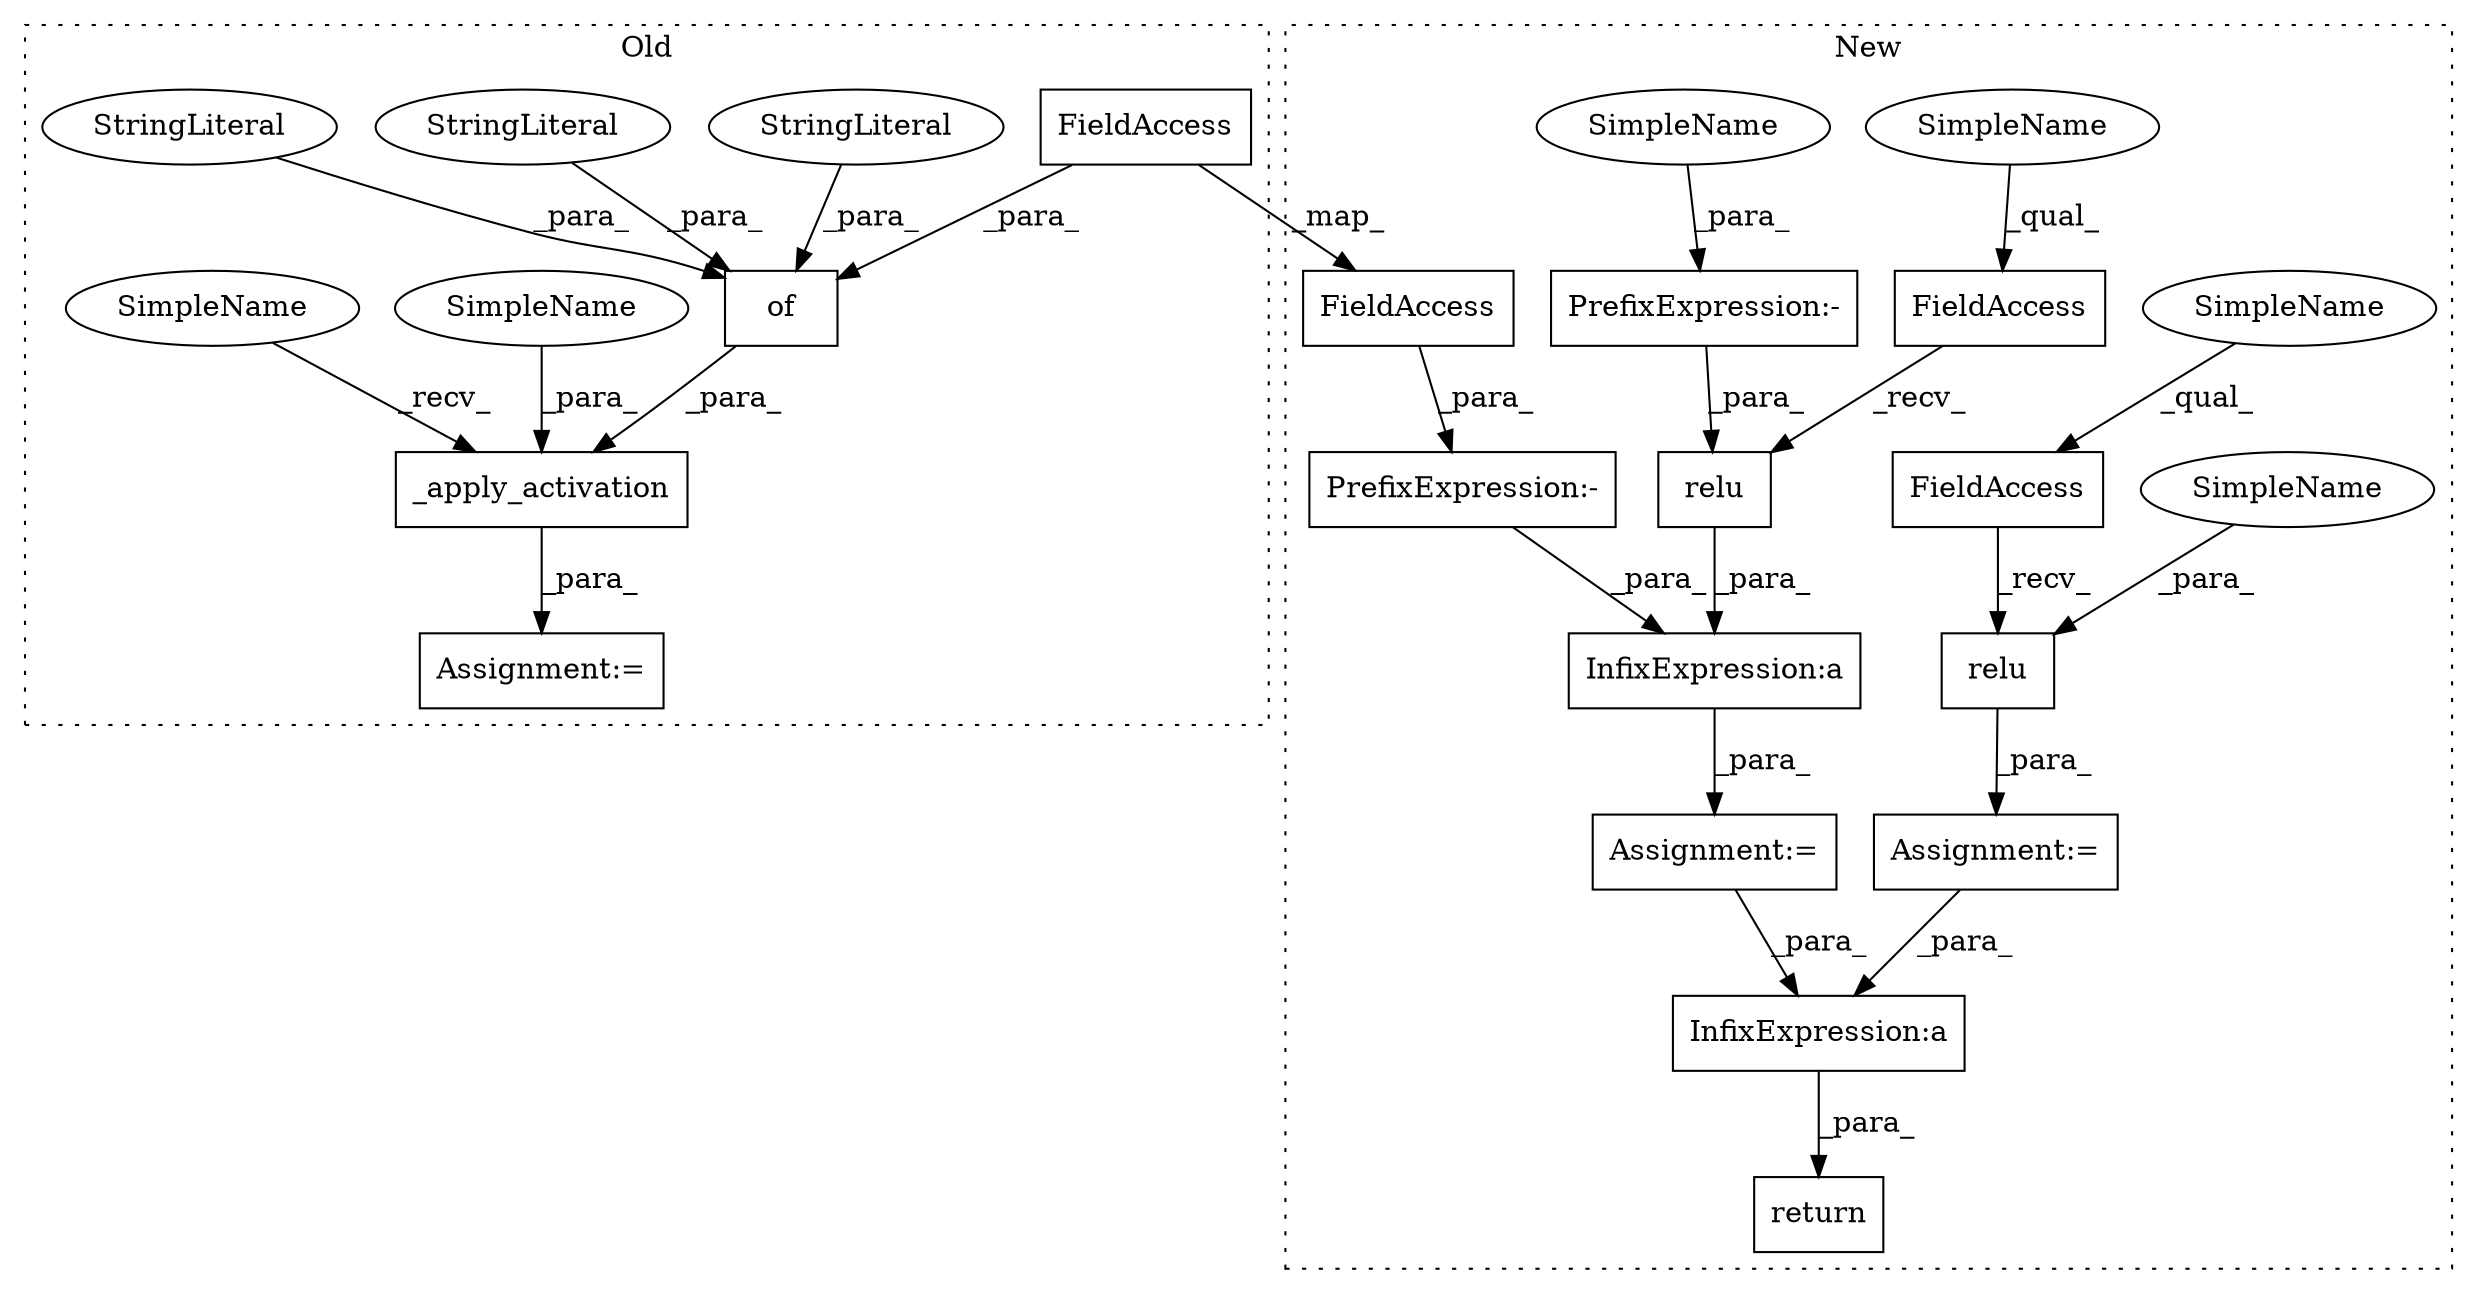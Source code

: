 digraph G {
subgraph cluster0 {
1 [label="_apply_activation" a="32" s="2233,2327" l="18,1" shape="box"];
8 [label="of" a="32" s="2262,2326" l="3,1" shape="box"];
10 [label="Assignment:=" a="7" s="2227" l="1" shape="box"];
12 [label="StringLiteral" a="45" s="2307" l="19" shape="ellipse"];
14 [label="FieldAccess" a="22" s="2273" l="26" shape="box"];
17 [label="StringLiteral" a="45" s="2265" l="7" shape="ellipse"];
18 [label="StringLiteral" a="45" s="2300" l="6" shape="ellipse"];
20 [label="SimpleName" a="42" s="2251" l="6" shape="ellipse"];
21 [label="SimpleName" a="42" s="2228" l="4" shape="ellipse"];
label = "Old";
style="dotted";
}
subgraph cluster1 {
2 [label="relu" a="32" s="3359,3370" l="5,1" shape="box"];
3 [label="InfixExpression:a" a="27" s="3510" l="3" shape="box"];
4 [label="InfixExpression:a" a="27" s="3452" l="3" shape="box"];
5 [label="PrefixExpression:-" a="38" s="3474" l="1" shape="box"];
6 [label="FieldAccess" a="22" s="3345" l="13" shape="box"];
7 [label="FieldAccess" a="22" s="3455" l="13" shape="box"];
9 [label="relu" a="32" s="3469,3481" l="5,1" shape="box"];
11 [label="Assignment:=" a="7" s="3423" l="1" shape="box"];
13 [label="PrefixExpression:-" a="38" s="3425" l="1" shape="box"];
15 [label="FieldAccess" a="22" s="3426" l="26" shape="box"];
16 [label="Assignment:=" a="7" s="3344" l="1" shape="box"];
19 [label="return" a="41" s="3489" l="7" shape="box"];
22 [label="SimpleName" a="42" s="3475" l="6" shape="ellipse"];
23 [label="SimpleName" a="42" s="3364" l="6" shape="ellipse"];
24 [label="SimpleName" a="42" s="3345" l="10" shape="ellipse"];
25 [label="SimpleName" a="42" s="3455" l="10" shape="ellipse"];
label = "New";
style="dotted";
}
1 -> 10 [label="_para_"];
2 -> 16 [label="_para_"];
3 -> 19 [label="_para_"];
4 -> 11 [label="_para_"];
5 -> 9 [label="_para_"];
6 -> 2 [label="_recv_"];
7 -> 9 [label="_recv_"];
8 -> 1 [label="_para_"];
9 -> 4 [label="_para_"];
11 -> 3 [label="_para_"];
12 -> 8 [label="_para_"];
13 -> 4 [label="_para_"];
14 -> 8 [label="_para_"];
14 -> 15 [label="_map_"];
15 -> 13 [label="_para_"];
16 -> 3 [label="_para_"];
17 -> 8 [label="_para_"];
18 -> 8 [label="_para_"];
20 -> 1 [label="_para_"];
21 -> 1 [label="_recv_"];
22 -> 5 [label="_para_"];
23 -> 2 [label="_para_"];
24 -> 6 [label="_qual_"];
25 -> 7 [label="_qual_"];
}